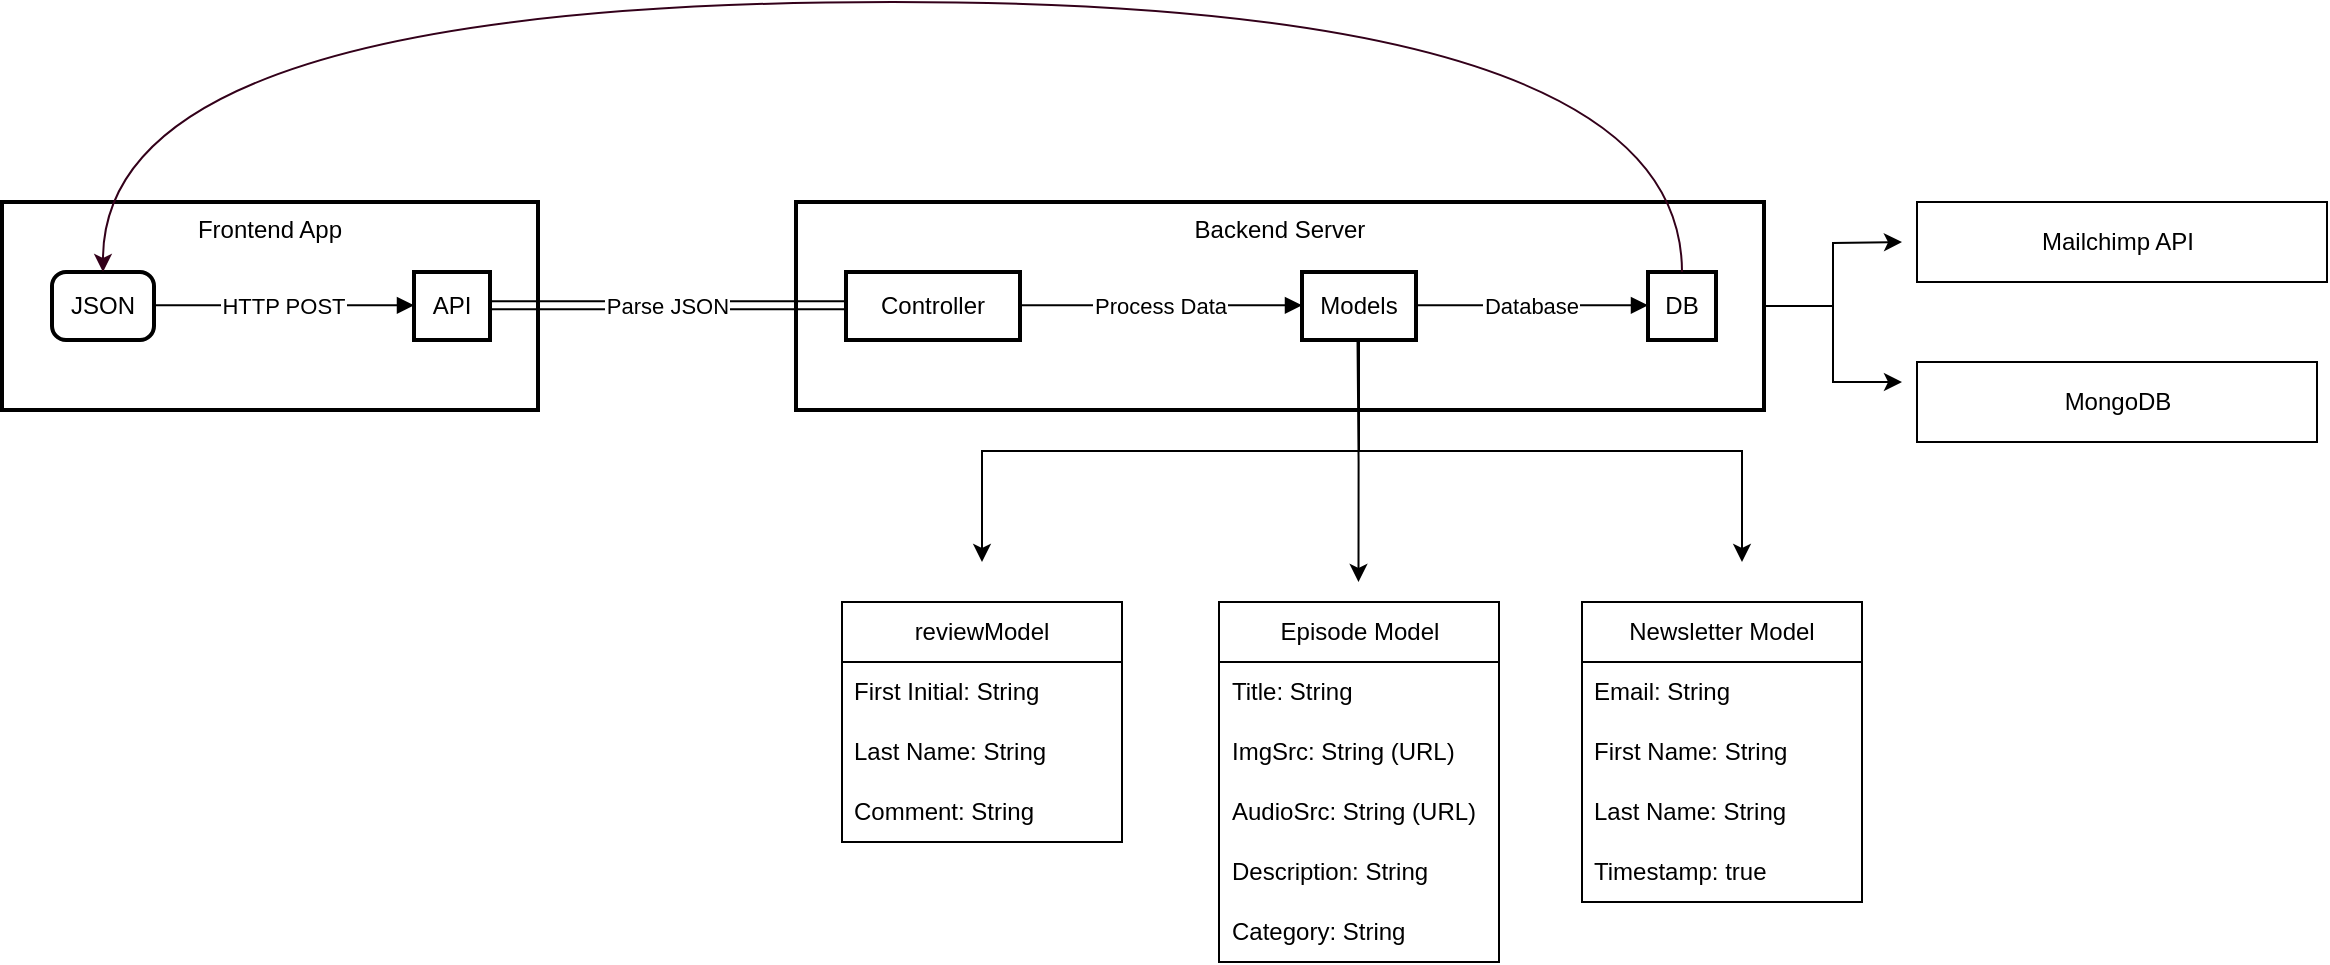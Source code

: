 <mxfile version="24.7.8">
  <diagram name="Page-1" id="bjQKn6ET_5SpW2d-CMO5">
    <mxGraphModel grid="1" page="1" gridSize="10" guides="1" tooltips="1" connect="1" arrows="1" fold="1" pageScale="1" pageWidth="850" pageHeight="1100" math="0" shadow="0">
      <root>
        <mxCell id="0" />
        <mxCell id="1" parent="0" />
        <mxCell id="MD1kWWNWvw-KGO5MhNgN-27" style="rounded=0;orthogonalLoop=1;jettySize=auto;html=1;exitX=0.998;exitY=0.5;exitDx=0;exitDy=0;edgeStyle=orthogonalEdgeStyle;exitPerimeter=0;" edge="1" parent="1" source="2">
          <mxGeometry relative="1" as="geometry">
            <mxPoint x="950" y="20" as="targetPoint" />
          </mxGeometry>
        </mxCell>
        <mxCell id="rpkop8u7nDiwDUu6JnVm-25" style="edgeStyle=elbowEdgeStyle;rounded=0;orthogonalLoop=1;jettySize=auto;html=1;exitX=1;exitY=0.5;exitDx=0;exitDy=0;" edge="1" parent="1" source="2">
          <mxGeometry relative="1" as="geometry">
            <mxPoint x="950" y="90" as="targetPoint" />
          </mxGeometry>
        </mxCell>
        <mxCell id="2" value="Backend Server" style="whiteSpace=wrap;strokeWidth=2;verticalAlign=top;" vertex="1" parent="1">
          <mxGeometry x="397" width="484" height="104" as="geometry" />
        </mxCell>
        <mxCell id="3" value="Controller" style="whiteSpace=wrap;strokeWidth=2;" vertex="1" parent="1">
          <mxGeometry x="422" y="35" width="87" height="34" as="geometry" />
        </mxCell>
        <mxCell id="rpkop8u7nDiwDUu6JnVm-29" style="edgeStyle=orthogonalEdgeStyle;rounded=0;orthogonalLoop=1;jettySize=auto;html=1;exitX=0.5;exitY=1;exitDx=0;exitDy=0;" edge="1" parent="1">
          <mxGeometry relative="1" as="geometry">
            <mxPoint x="678.25" y="190" as="targetPoint" />
            <mxPoint x="677.75" y="69" as="sourcePoint" />
          </mxGeometry>
        </mxCell>
        <mxCell id="rpkop8u7nDiwDUu6JnVm-30" style="edgeStyle=elbowEdgeStyle;rounded=0;orthogonalLoop=1;jettySize=auto;elbow=vertical;html=1;exitX=0.5;exitY=1;exitDx=0;exitDy=0;" edge="1" parent="1" source="4">
          <mxGeometry relative="1" as="geometry">
            <mxPoint x="490" y="180" as="targetPoint" />
          </mxGeometry>
        </mxCell>
        <mxCell id="rpkop8u7nDiwDUu6JnVm-31" style="edgeStyle=elbowEdgeStyle;rounded=0;orthogonalLoop=1;jettySize=auto;elbow=vertical;html=1;exitX=0.5;exitY=1;exitDx=0;exitDy=0;" edge="1" parent="1" source="4">
          <mxGeometry relative="1" as="geometry">
            <mxPoint x="870" y="180" as="targetPoint" />
          </mxGeometry>
        </mxCell>
        <mxCell id="4" value="Models" style="whiteSpace=wrap;strokeWidth=2;" vertex="1" parent="1">
          <mxGeometry x="650" y="35" width="57" height="34" as="geometry" />
        </mxCell>
        <mxCell id="5" value="DB" style="whiteSpace=wrap;strokeWidth=2;" vertex="1" parent="1">
          <mxGeometry x="823" y="35" width="34" height="34" as="geometry" />
        </mxCell>
        <mxCell id="6" value="Frontend App" style="whiteSpace=wrap;strokeWidth=2;verticalAlign=top;" vertex="1" parent="1">
          <mxGeometry width="268" height="104" as="geometry" />
        </mxCell>
        <mxCell id="7" value="API" style="whiteSpace=wrap;strokeWidth=2;" vertex="1" parent="1">
          <mxGeometry x="206" y="35" width="38" height="34" as="geometry" />
        </mxCell>
        <mxCell id="8" value="JSON" style="rounded=1;absoluteArcSize=1;arcSize=14;whiteSpace=wrap;strokeWidth=2;" vertex="1" parent="1">
          <mxGeometry x="25" y="35" width="51" height="34" as="geometry" />
        </mxCell>
        <mxCell id="9" value="HTTP POST" style="curved=1;startArrow=none;endArrow=block;exitX=1.01;exitY=0.49;entryX=-0.01;entryY=0.49;" edge="1" parent="1" source="8" target="7">
          <mxGeometry relative="1" as="geometry">
            <Array as="points" />
          </mxGeometry>
        </mxCell>
        <mxCell id="10" value="Parse JSON" style="curved=1;startArrow=none;endArrow=block;exitX=0.98;exitY=0.49;entryX=0.01;entryY=0.49;shape=link;" edge="1" parent="1" source="7" target="3">
          <mxGeometry relative="1" as="geometry" />
        </mxCell>
        <mxCell id="11" value="Process Data" style="curved=1;startArrow=none;endArrow=block;exitX=1.01;exitY=0.49;entryX=0;entryY=0.49;" edge="1" parent="1" source="3" target="4">
          <mxGeometry relative="1" as="geometry">
            <Array as="points" />
          </mxGeometry>
        </mxCell>
        <mxCell id="12" value="Database" style="curved=1;startArrow=none;endArrow=block;exitX=1.01;exitY=0.49;entryX=0;entryY=0.49;" edge="1" parent="1" source="4" target="5">
          <mxGeometry relative="1" as="geometry">
            <Array as="points" />
          </mxGeometry>
        </mxCell>
        <mxCell id="MD1kWWNWvw-KGO5MhNgN-13" value="reviewModel" style="swimlane;fontStyle=0;childLayout=stackLayout;horizontal=1;startSize=30;horizontalStack=0;resizeParent=1;resizeParentMax=0;resizeLast=0;collapsible=1;marginBottom=0;whiteSpace=wrap;html=1;" vertex="1" parent="1">
          <mxGeometry x="420" y="200" width="140" height="120" as="geometry" />
        </mxCell>
        <mxCell id="MD1kWWNWvw-KGO5MhNgN-14" value="First Initial: String" style="text;strokeColor=none;fillColor=none;align=left;verticalAlign=middle;spacingLeft=4;spacingRight=4;overflow=hidden;points=[[0,0.5],[1,0.5]];portConstraint=eastwest;rotatable=0;whiteSpace=wrap;html=1;" vertex="1" parent="MD1kWWNWvw-KGO5MhNgN-13">
          <mxGeometry y="30" width="140" height="30" as="geometry" />
        </mxCell>
        <mxCell id="MD1kWWNWvw-KGO5MhNgN-15" value="Last Name: String" style="text;strokeColor=none;fillColor=none;align=left;verticalAlign=middle;spacingLeft=4;spacingRight=4;overflow=hidden;points=[[0,0.5],[1,0.5]];portConstraint=eastwest;rotatable=0;whiteSpace=wrap;html=1;" vertex="1" parent="MD1kWWNWvw-KGO5MhNgN-13">
          <mxGeometry y="60" width="140" height="30" as="geometry" />
        </mxCell>
        <mxCell id="MD1kWWNWvw-KGO5MhNgN-16" value="Comment: String" style="text;strokeColor=none;fillColor=none;align=left;verticalAlign=middle;spacingLeft=4;spacingRight=4;overflow=hidden;points=[[0,0.5],[1,0.5]];portConstraint=eastwest;rotatable=0;whiteSpace=wrap;html=1;" vertex="1" parent="MD1kWWNWvw-KGO5MhNgN-13">
          <mxGeometry y="90" width="140" height="30" as="geometry" />
        </mxCell>
        <mxCell id="MD1kWWNWvw-KGO5MhNgN-17" style="edgeStyle=orthogonalEdgeStyle;curved=1;rounded=0;orthogonalLoop=1;jettySize=auto;html=1;exitX=0.5;exitY=0;exitDx=0;exitDy=0;entryX=0.5;entryY=0;entryDx=0;entryDy=0;strokeColor=#33001A;" edge="1" parent="1" source="5" target="8">
          <mxGeometry relative="1" as="geometry">
            <Array as="points">
              <mxPoint x="840" y="-100" />
              <mxPoint x="51" y="-100" />
            </Array>
          </mxGeometry>
        </mxCell>
        <mxCell id="MD1kWWNWvw-KGO5MhNgN-19" value="" style="rounded=0;whiteSpace=wrap;html=1;" vertex="1" parent="1">
          <mxGeometry x="957.5" width="205" height="40" as="geometry" />
        </mxCell>
        <mxCell id="rpkop8u7nDiwDUu6JnVm-12" value="Newsletter Model" style="swimlane;fontStyle=0;childLayout=stackLayout;horizontal=1;startSize=30;horizontalStack=0;resizeParent=1;resizeParentMax=0;resizeLast=0;collapsible=1;marginBottom=0;whiteSpace=wrap;html=1;" vertex="1" parent="1">
          <mxGeometry x="790" y="200" width="140" height="150" as="geometry" />
        </mxCell>
        <mxCell id="rpkop8u7nDiwDUu6JnVm-13" value="Email: String" style="text;strokeColor=none;fillColor=none;align=left;verticalAlign=middle;spacingLeft=4;spacingRight=4;overflow=hidden;points=[[0,0.5],[1,0.5]];portConstraint=eastwest;rotatable=0;whiteSpace=wrap;html=1;" vertex="1" parent="rpkop8u7nDiwDUu6JnVm-12">
          <mxGeometry y="30" width="140" height="30" as="geometry" />
        </mxCell>
        <mxCell id="rpkop8u7nDiwDUu6JnVm-14" value="First Name: String" style="text;strokeColor=none;fillColor=none;align=left;verticalAlign=middle;spacingLeft=4;spacingRight=4;overflow=hidden;points=[[0,0.5],[1,0.5]];portConstraint=eastwest;rotatable=0;whiteSpace=wrap;html=1;" vertex="1" parent="rpkop8u7nDiwDUu6JnVm-12">
          <mxGeometry y="60" width="140" height="30" as="geometry" />
        </mxCell>
        <mxCell id="rpkop8u7nDiwDUu6JnVm-15" value="Last Name: String" style="text;strokeColor=none;fillColor=none;align=left;verticalAlign=middle;spacingLeft=4;spacingRight=4;overflow=hidden;points=[[0,0.5],[1,0.5]];portConstraint=eastwest;rotatable=0;whiteSpace=wrap;html=1;" vertex="1" parent="rpkop8u7nDiwDUu6JnVm-12">
          <mxGeometry y="90" width="140" height="30" as="geometry" />
        </mxCell>
        <mxCell id="rpkop8u7nDiwDUu6JnVm-20" value="Timestamp: true" style="text;strokeColor=none;fillColor=none;align=left;verticalAlign=middle;spacingLeft=4;spacingRight=4;overflow=hidden;points=[[0,0.5],[1,0.5]];portConstraint=eastwest;rotatable=0;whiteSpace=wrap;html=1;" vertex="1" parent="rpkop8u7nDiwDUu6JnVm-12">
          <mxGeometry y="120" width="140" height="30" as="geometry" />
        </mxCell>
        <mxCell id="rpkop8u7nDiwDUu6JnVm-16" value="Episode Model" style="swimlane;fontStyle=0;childLayout=stackLayout;horizontal=1;startSize=30;horizontalStack=0;resizeParent=1;resizeParentMax=0;resizeLast=0;collapsible=1;marginBottom=0;whiteSpace=wrap;html=1;" vertex="1" parent="1">
          <mxGeometry x="608.5" y="200" width="140" height="180" as="geometry" />
        </mxCell>
        <mxCell id="rpkop8u7nDiwDUu6JnVm-17" value="Title: String" style="text;strokeColor=none;fillColor=none;align=left;verticalAlign=middle;spacingLeft=4;spacingRight=4;overflow=hidden;points=[[0,0.5],[1,0.5]];portConstraint=eastwest;rotatable=0;whiteSpace=wrap;html=1;" vertex="1" parent="rpkop8u7nDiwDUu6JnVm-16">
          <mxGeometry y="30" width="140" height="30" as="geometry" />
        </mxCell>
        <mxCell id="rpkop8u7nDiwDUu6JnVm-18" value="ImgSrc: String (URL)" style="text;strokeColor=none;fillColor=none;align=left;verticalAlign=middle;spacingLeft=4;spacingRight=4;overflow=hidden;points=[[0,0.5],[1,0.5]];portConstraint=eastwest;rotatable=0;whiteSpace=wrap;html=1;" vertex="1" parent="rpkop8u7nDiwDUu6JnVm-16">
          <mxGeometry y="60" width="140" height="30" as="geometry" />
        </mxCell>
        <mxCell id="rpkop8u7nDiwDUu6JnVm-19" value="AudioSrc: String (URL)" style="text;strokeColor=none;fillColor=none;align=left;verticalAlign=middle;spacingLeft=4;spacingRight=4;overflow=hidden;points=[[0,0.5],[1,0.5]];portConstraint=eastwest;rotatable=0;whiteSpace=wrap;html=1;" vertex="1" parent="rpkop8u7nDiwDUu6JnVm-16">
          <mxGeometry y="90" width="140" height="30" as="geometry" />
        </mxCell>
        <mxCell id="rpkop8u7nDiwDUu6JnVm-21" value="Description: String" style="text;strokeColor=none;fillColor=none;align=left;verticalAlign=middle;spacingLeft=4;spacingRight=4;overflow=hidden;points=[[0,0.5],[1,0.5]];portConstraint=eastwest;rotatable=0;whiteSpace=wrap;html=1;" vertex="1" parent="rpkop8u7nDiwDUu6JnVm-16">
          <mxGeometry y="120" width="140" height="30" as="geometry" />
        </mxCell>
        <mxCell id="rpkop8u7nDiwDUu6JnVm-22" value="Category: String" style="text;strokeColor=none;fillColor=none;align=left;verticalAlign=middle;spacingLeft=4;spacingRight=4;overflow=hidden;points=[[0,0.5],[1,0.5]];portConstraint=eastwest;rotatable=0;whiteSpace=wrap;html=1;" vertex="1" parent="rpkop8u7nDiwDUu6JnVm-16">
          <mxGeometry y="150" width="140" height="30" as="geometry" />
        </mxCell>
        <mxCell id="rpkop8u7nDiwDUu6JnVm-23" value="" style="whiteSpace=wrap;html=1;" vertex="1" parent="1">
          <mxGeometry x="957.5" y="80" width="200" height="40" as="geometry" />
        </mxCell>
        <mxCell id="rpkop8u7nDiwDUu6JnVm-26" value="Mailchimp API" style="text;html=1;align=center;verticalAlign=middle;whiteSpace=wrap;rounded=0;" vertex="1" parent="1">
          <mxGeometry x="1002.5" y="5" width="110" height="30" as="geometry" />
        </mxCell>
        <mxCell id="rpkop8u7nDiwDUu6JnVm-27" value="MongoDB" style="text;html=1;align=center;verticalAlign=middle;whiteSpace=wrap;rounded=0;" vertex="1" parent="1">
          <mxGeometry x="1002.5" y="85" width="110" height="30" as="geometry" />
        </mxCell>
      </root>
    </mxGraphModel>
  </diagram>
</mxfile>

